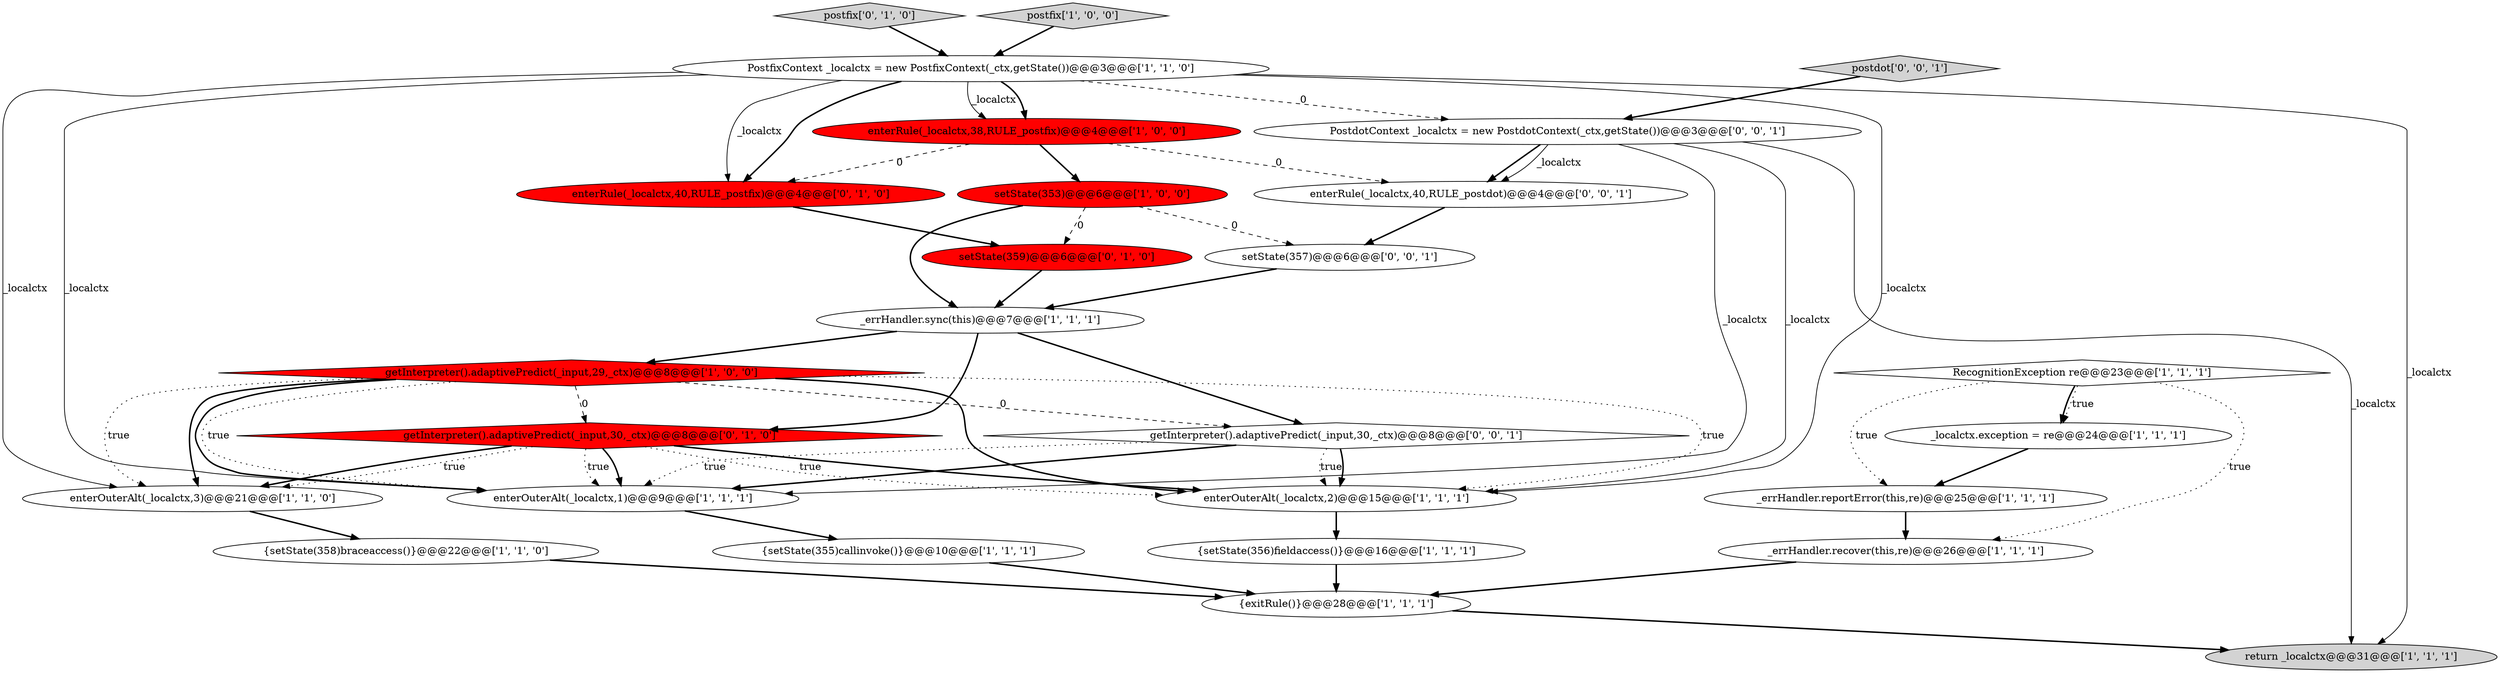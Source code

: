 digraph {
8 [style = filled, label = "enterOuterAlt(_localctx,2)@@@15@@@['1', '1', '1']", fillcolor = white, shape = ellipse image = "AAA0AAABBB1BBB"];
12 [style = filled, label = "enterOuterAlt(_localctx,3)@@@21@@@['1', '1', '0']", fillcolor = white, shape = ellipse image = "AAA0AAABBB1BBB"];
25 [style = filled, label = "postdot['0', '0', '1']", fillcolor = lightgray, shape = diamond image = "AAA0AAABBB3BBB"];
16 [style = filled, label = "{setState(358)braceaccess()}@@@22@@@['1', '1', '0']", fillcolor = white, shape = ellipse image = "AAA0AAABBB1BBB"];
20 [style = filled, label = "setState(359)@@@6@@@['0', '1', '0']", fillcolor = red, shape = ellipse image = "AAA1AAABBB2BBB"];
24 [style = filled, label = "getInterpreter().adaptivePredict(_input,30,_ctx)@@@8@@@['0', '0', '1']", fillcolor = white, shape = diamond image = "AAA0AAABBB3BBB"];
26 [style = filled, label = "enterRule(_localctx,40,RULE_postdot)@@@4@@@['0', '0', '1']", fillcolor = white, shape = ellipse image = "AAA0AAABBB3BBB"];
17 [style = filled, label = "enterOuterAlt(_localctx,1)@@@9@@@['1', '1', '1']", fillcolor = white, shape = ellipse image = "AAA0AAABBB1BBB"];
21 [style = filled, label = "enterRule(_localctx,40,RULE_postfix)@@@4@@@['0', '1', '0']", fillcolor = red, shape = ellipse image = "AAA1AAABBB2BBB"];
5 [style = filled, label = "PostfixContext _localctx = new PostfixContext(_ctx,getState())@@@3@@@['1', '1', '0']", fillcolor = white, shape = ellipse image = "AAA0AAABBB1BBB"];
22 [style = filled, label = "PostdotContext _localctx = new PostdotContext(_ctx,getState())@@@3@@@['0', '0', '1']", fillcolor = white, shape = ellipse image = "AAA0AAABBB3BBB"];
0 [style = filled, label = "{setState(356)fieldaccess()}@@@16@@@['1', '1', '1']", fillcolor = white, shape = ellipse image = "AAA0AAABBB1BBB"];
19 [style = filled, label = "postfix['0', '1', '0']", fillcolor = lightgray, shape = diamond image = "AAA0AAABBB2BBB"];
1 [style = filled, label = "getInterpreter().adaptivePredict(_input,29,_ctx)@@@8@@@['1', '0', '0']", fillcolor = red, shape = diamond image = "AAA1AAABBB1BBB"];
10 [style = filled, label = "return _localctx@@@31@@@['1', '1', '1']", fillcolor = lightgray, shape = ellipse image = "AAA0AAABBB1BBB"];
18 [style = filled, label = "getInterpreter().adaptivePredict(_input,30,_ctx)@@@8@@@['0', '1', '0']", fillcolor = red, shape = diamond image = "AAA1AAABBB2BBB"];
4 [style = filled, label = "{exitRule()}@@@28@@@['1', '1', '1']", fillcolor = white, shape = ellipse image = "AAA0AAABBB1BBB"];
23 [style = filled, label = "setState(357)@@@6@@@['0', '0', '1']", fillcolor = white, shape = ellipse image = "AAA0AAABBB3BBB"];
7 [style = filled, label = "enterRule(_localctx,38,RULE_postfix)@@@4@@@['1', '0', '0']", fillcolor = red, shape = ellipse image = "AAA1AAABBB1BBB"];
11 [style = filled, label = "RecognitionException re@@@23@@@['1', '1', '1']", fillcolor = white, shape = diamond image = "AAA0AAABBB1BBB"];
13 [style = filled, label = "setState(353)@@@6@@@['1', '0', '0']", fillcolor = red, shape = ellipse image = "AAA1AAABBB1BBB"];
3 [style = filled, label = "_errHandler.recover(this,re)@@@26@@@['1', '1', '1']", fillcolor = white, shape = ellipse image = "AAA0AAABBB1BBB"];
6 [style = filled, label = "_errHandler.reportError(this,re)@@@25@@@['1', '1', '1']", fillcolor = white, shape = ellipse image = "AAA0AAABBB1BBB"];
9 [style = filled, label = "_localctx.exception = re@@@24@@@['1', '1', '1']", fillcolor = white, shape = ellipse image = "AAA0AAABBB1BBB"];
2 [style = filled, label = "_errHandler.sync(this)@@@7@@@['1', '1', '1']", fillcolor = white, shape = ellipse image = "AAA0AAABBB1BBB"];
15 [style = filled, label = "{setState(355)callinvoke()}@@@10@@@['1', '1', '1']", fillcolor = white, shape = ellipse image = "AAA0AAABBB1BBB"];
14 [style = filled, label = "postfix['1', '0', '0']", fillcolor = lightgray, shape = diamond image = "AAA0AAABBB1BBB"];
7->13 [style = bold, label=""];
4->10 [style = bold, label=""];
6->3 [style = bold, label=""];
22->26 [style = bold, label=""];
22->26 [style = solid, label="_localctx"];
7->21 [style = dashed, label="0"];
1->8 [style = bold, label=""];
5->17 [style = solid, label="_localctx"];
25->22 [style = bold, label=""];
1->17 [style = dotted, label="true"];
22->17 [style = solid, label="_localctx"];
2->1 [style = bold, label=""];
13->20 [style = dashed, label="0"];
24->17 [style = dotted, label="true"];
14->5 [style = bold, label=""];
18->12 [style = bold, label=""];
18->17 [style = bold, label=""];
2->18 [style = bold, label=""];
11->9 [style = dotted, label="true"];
18->8 [style = dotted, label="true"];
1->18 [style = dashed, label="0"];
12->16 [style = bold, label=""];
11->9 [style = bold, label=""];
13->23 [style = dashed, label="0"];
3->4 [style = bold, label=""];
1->17 [style = bold, label=""];
9->6 [style = bold, label=""];
20->2 [style = bold, label=""];
5->21 [style = solid, label="_localctx"];
8->0 [style = bold, label=""];
5->21 [style = bold, label=""];
19->5 [style = bold, label=""];
5->8 [style = solid, label="_localctx"];
18->12 [style = dotted, label="true"];
21->20 [style = bold, label=""];
5->10 [style = solid, label="_localctx"];
0->4 [style = bold, label=""];
1->24 [style = dashed, label="0"];
11->6 [style = dotted, label="true"];
5->12 [style = solid, label="_localctx"];
22->10 [style = solid, label="_localctx"];
5->7 [style = solid, label="_localctx"];
26->23 [style = bold, label=""];
1->12 [style = dotted, label="true"];
24->17 [style = bold, label=""];
15->4 [style = bold, label=""];
17->15 [style = bold, label=""];
1->12 [style = bold, label=""];
1->8 [style = dotted, label="true"];
22->8 [style = solid, label="_localctx"];
5->7 [style = bold, label=""];
18->8 [style = bold, label=""];
23->2 [style = bold, label=""];
18->17 [style = dotted, label="true"];
24->8 [style = dotted, label="true"];
2->24 [style = bold, label=""];
16->4 [style = bold, label=""];
24->8 [style = bold, label=""];
7->26 [style = dashed, label="0"];
11->3 [style = dotted, label="true"];
13->2 [style = bold, label=""];
5->22 [style = dashed, label="0"];
}
